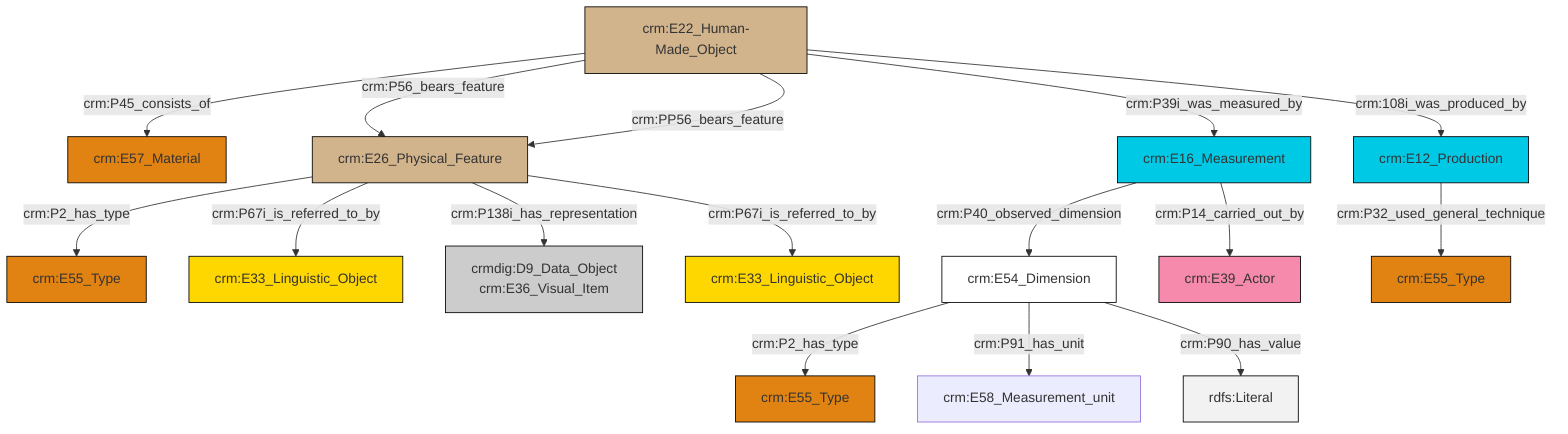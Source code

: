 graph TD
classDef Literal fill:#f2f2f2,stroke:#000000;
classDef CRM_Entity fill:#FFFFFF,stroke:#000000;
classDef Temporal_Entity fill:#00C9E6, stroke:#000000;
classDef Type fill:#E18312, stroke:#000000;
classDef Time-Span fill:#2C9C91, stroke:#000000;
classDef Appellation fill:#FFEB7F, stroke:#000000;
classDef Place fill:#008836, stroke:#000000;
classDef Persistent_Item fill:#B266B2, stroke:#000000;
classDef Conceptual_Object fill:#FFD700, stroke:#000000;
classDef Physical_Thing fill:#D2B48C, stroke:#000000;
classDef Actor fill:#f58aad, stroke:#000000;
classDef PC_Classes fill:#4ce600, stroke:#000000;
classDef Multi fill:#cccccc,stroke:#000000;

2["crm:E22_Human-Made_Object"]:::Physical_Thing -->|crm:P45_consists_of| 3["crm:E57_Material"]:::Type
6["crm:E54_Dimension"]:::CRM_Entity -->|crm:P2_has_type| 7["crm:E55_Type"]:::Type
0["crm:E16_Measurement"]:::Temporal_Entity -->|crm:P40_observed_dimension| 6["crm:E54_Dimension"]:::CRM_Entity
12["crm:E26_Physical_Feature"]:::Physical_Thing -->|crm:P2_has_type| 14["crm:E55_Type"]:::Type
6["crm:E54_Dimension"]:::CRM_Entity -->|crm:P91_has_unit| 16["crm:E58_Measurement_unit"]:::Default
12["crm:E26_Physical_Feature"]:::Physical_Thing -->|crm:P67i_is_referred_to_by| 18["crm:E33_Linguistic_Object"]:::Conceptual_Object
2["crm:E22_Human-Made_Object"]:::Physical_Thing -->|crm:P56_bears_feature| 12["crm:E26_Physical_Feature"]:::Physical_Thing
2["crm:E22_Human-Made_Object"]:::Physical_Thing -->|crm:PP56_bears_feature| 12["crm:E26_Physical_Feature"]:::Physical_Thing
0["crm:E16_Measurement"]:::Temporal_Entity -->|crm:P14_carried_out_by| 10["crm:E39_Actor"]:::Actor
2["crm:E22_Human-Made_Object"]:::Physical_Thing -->|crm:P39i_was_measured_by| 0["crm:E16_Measurement"]:::Temporal_Entity
8["crm:E12_Production"]:::Temporal_Entity -->|crm:P32_used_general_technique| 19["crm:E55_Type"]:::Type
2["crm:E22_Human-Made_Object"]:::Physical_Thing -->|crm:108i_was_produced_by| 8["crm:E12_Production"]:::Temporal_Entity
12["crm:E26_Physical_Feature"]:::Physical_Thing -->|crm:P138i_has_representation| 4["crmdig:D9_Data_Object<br>crm:E36_Visual_Item"]:::Multi
6["crm:E54_Dimension"]:::CRM_Entity -->|crm:P90_has_value| 29[rdfs:Literal]:::Literal
12["crm:E26_Physical_Feature"]:::Physical_Thing -->|crm:P67i_is_referred_to_by| 21["crm:E33_Linguistic_Object"]:::Conceptual_Object